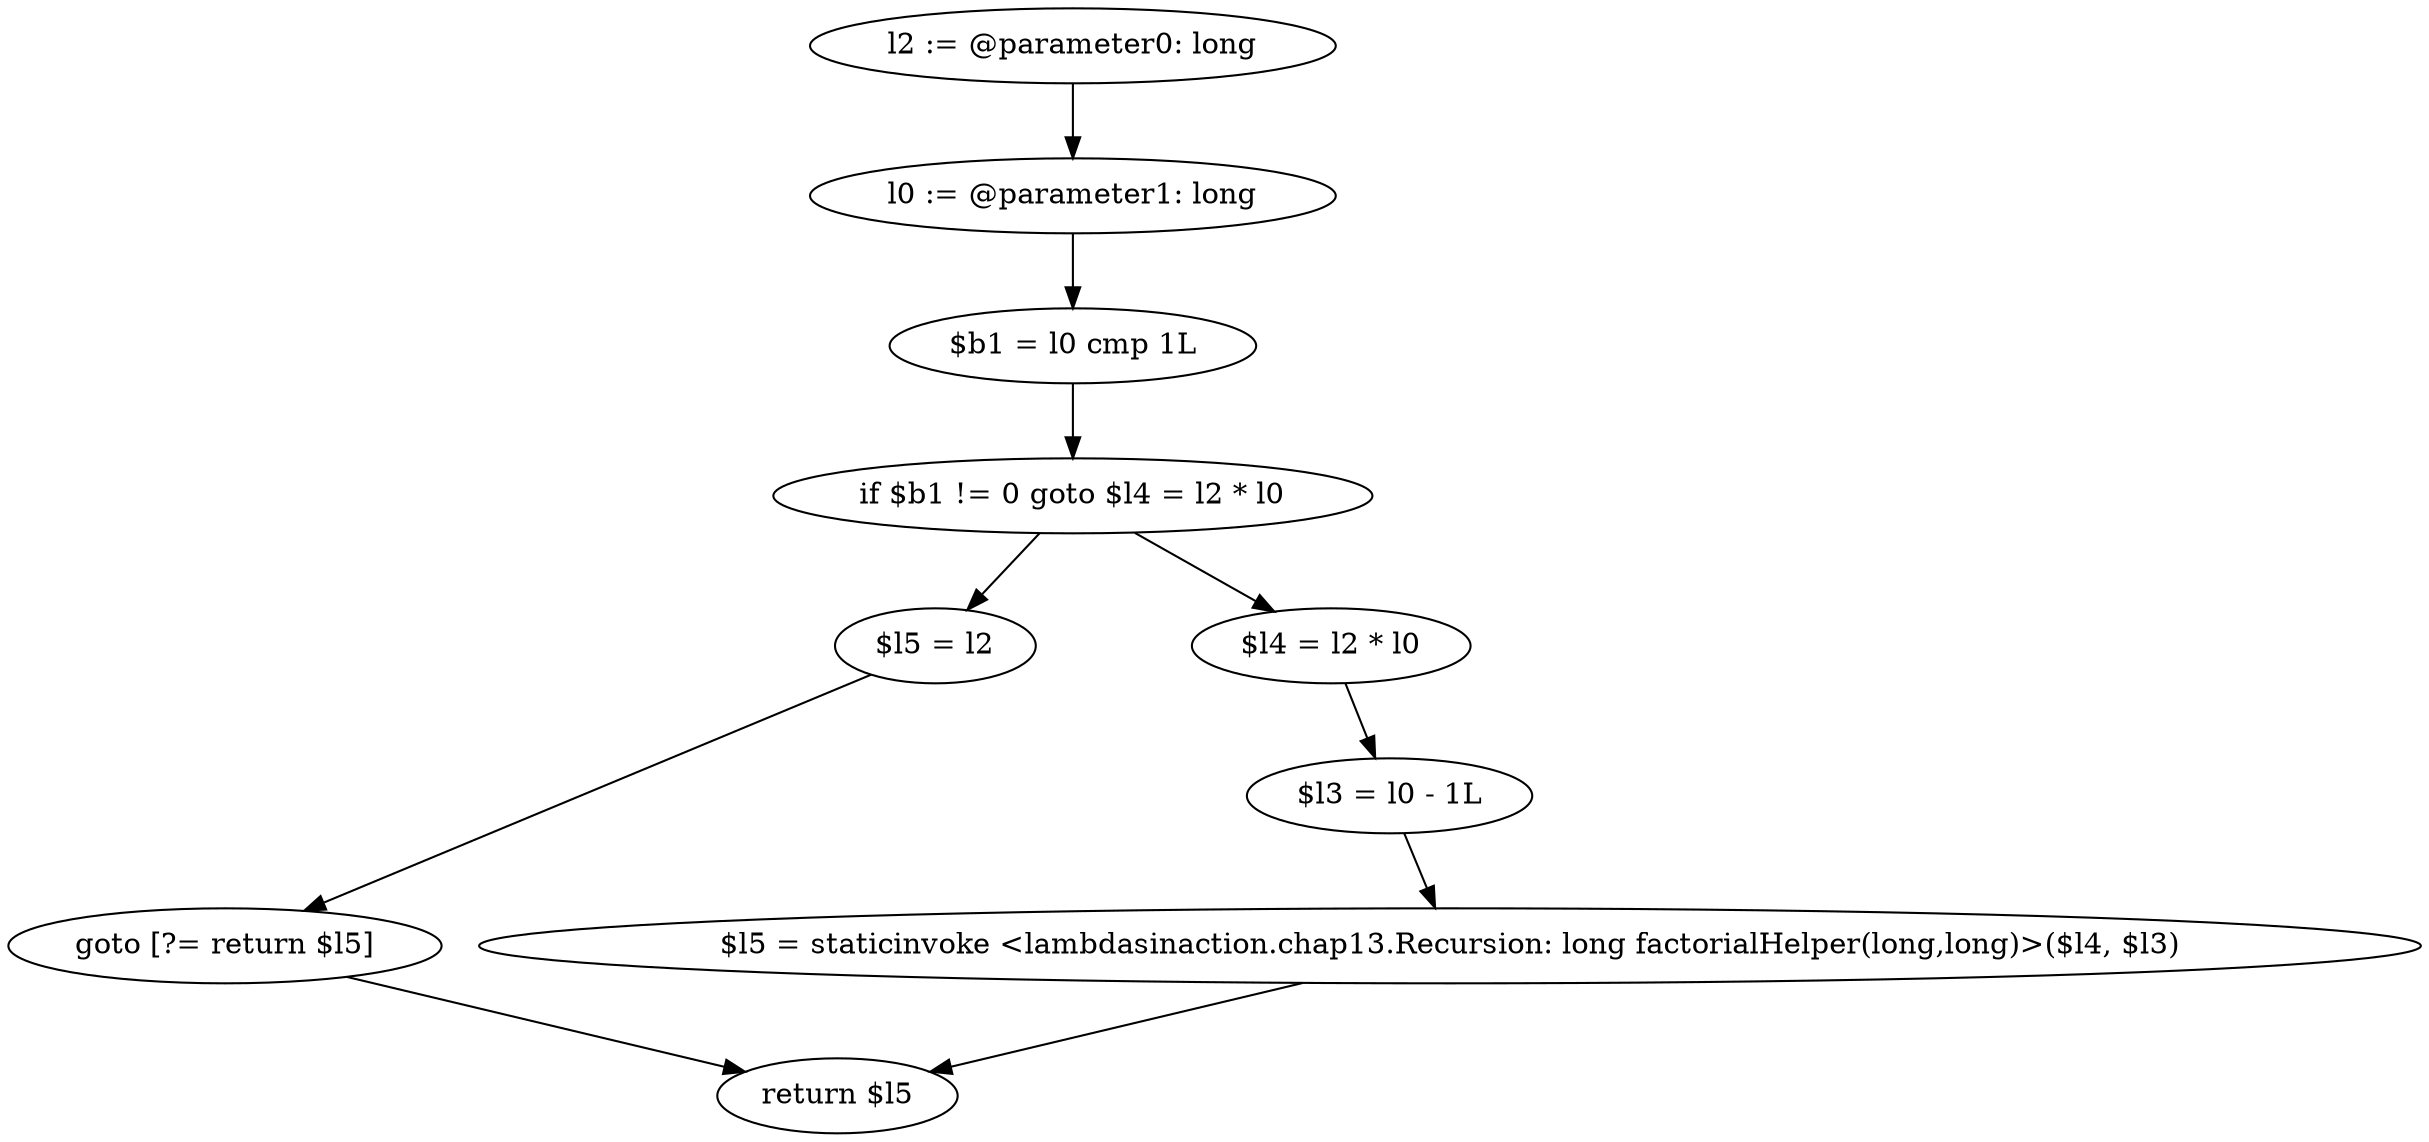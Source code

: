 digraph "unitGraph" {
    "l2 := @parameter0: long"
    "l0 := @parameter1: long"
    "$b1 = l0 cmp 1L"
    "if $b1 != 0 goto $l4 = l2 * l0"
    "$l5 = l2"
    "goto [?= return $l5]"
    "$l4 = l2 * l0"
    "$l3 = l0 - 1L"
    "$l5 = staticinvoke <lambdasinaction.chap13.Recursion: long factorialHelper(long,long)>($l4, $l3)"
    "return $l5"
    "l2 := @parameter0: long"->"l0 := @parameter1: long";
    "l0 := @parameter1: long"->"$b1 = l0 cmp 1L";
    "$b1 = l0 cmp 1L"->"if $b1 != 0 goto $l4 = l2 * l0";
    "if $b1 != 0 goto $l4 = l2 * l0"->"$l5 = l2";
    "if $b1 != 0 goto $l4 = l2 * l0"->"$l4 = l2 * l0";
    "$l5 = l2"->"goto [?= return $l5]";
    "goto [?= return $l5]"->"return $l5";
    "$l4 = l2 * l0"->"$l3 = l0 - 1L";
    "$l3 = l0 - 1L"->"$l5 = staticinvoke <lambdasinaction.chap13.Recursion: long factorialHelper(long,long)>($l4, $l3)";
    "$l5 = staticinvoke <lambdasinaction.chap13.Recursion: long factorialHelper(long,long)>($l4, $l3)"->"return $l5";
}
